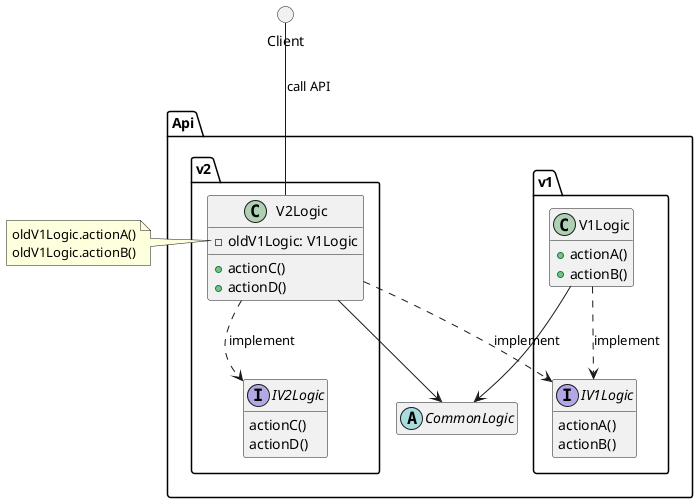 @startuml api_versioning

' skinparam linetype ortho

hide empty members

circle Client

package Api {
    abstract class CommonLogic

    package v1 {
        interface IV1Logic {
            actionA()
            actionB()
        }
        class V1Logic{
            +actionA()
            +actionB()
        }
    }

    package v2 {
        interface IV2Logic {
            actionC()
            actionD()
        }
        class V2Logic {
            -oldV1Logic: V1Logic
            +actionC()
            +actionD()
        }
    }
}

V1Logic --> CommonLogic
V1Logic ..> IV1Logic : implement
V2Logic --> CommonLogic
V2Logic ..> IV2Logic : implement
V2Logic ..> IV1Logic : implement

Client -- V2Logic : call API

note left of V2Logic::oldV1Logic
    oldV1Logic.actionA()
    oldV1Logic.actionB()
endnote

' note as N1
' UML arrow specification
' <img:legends.svg>
' endnote

@enduml